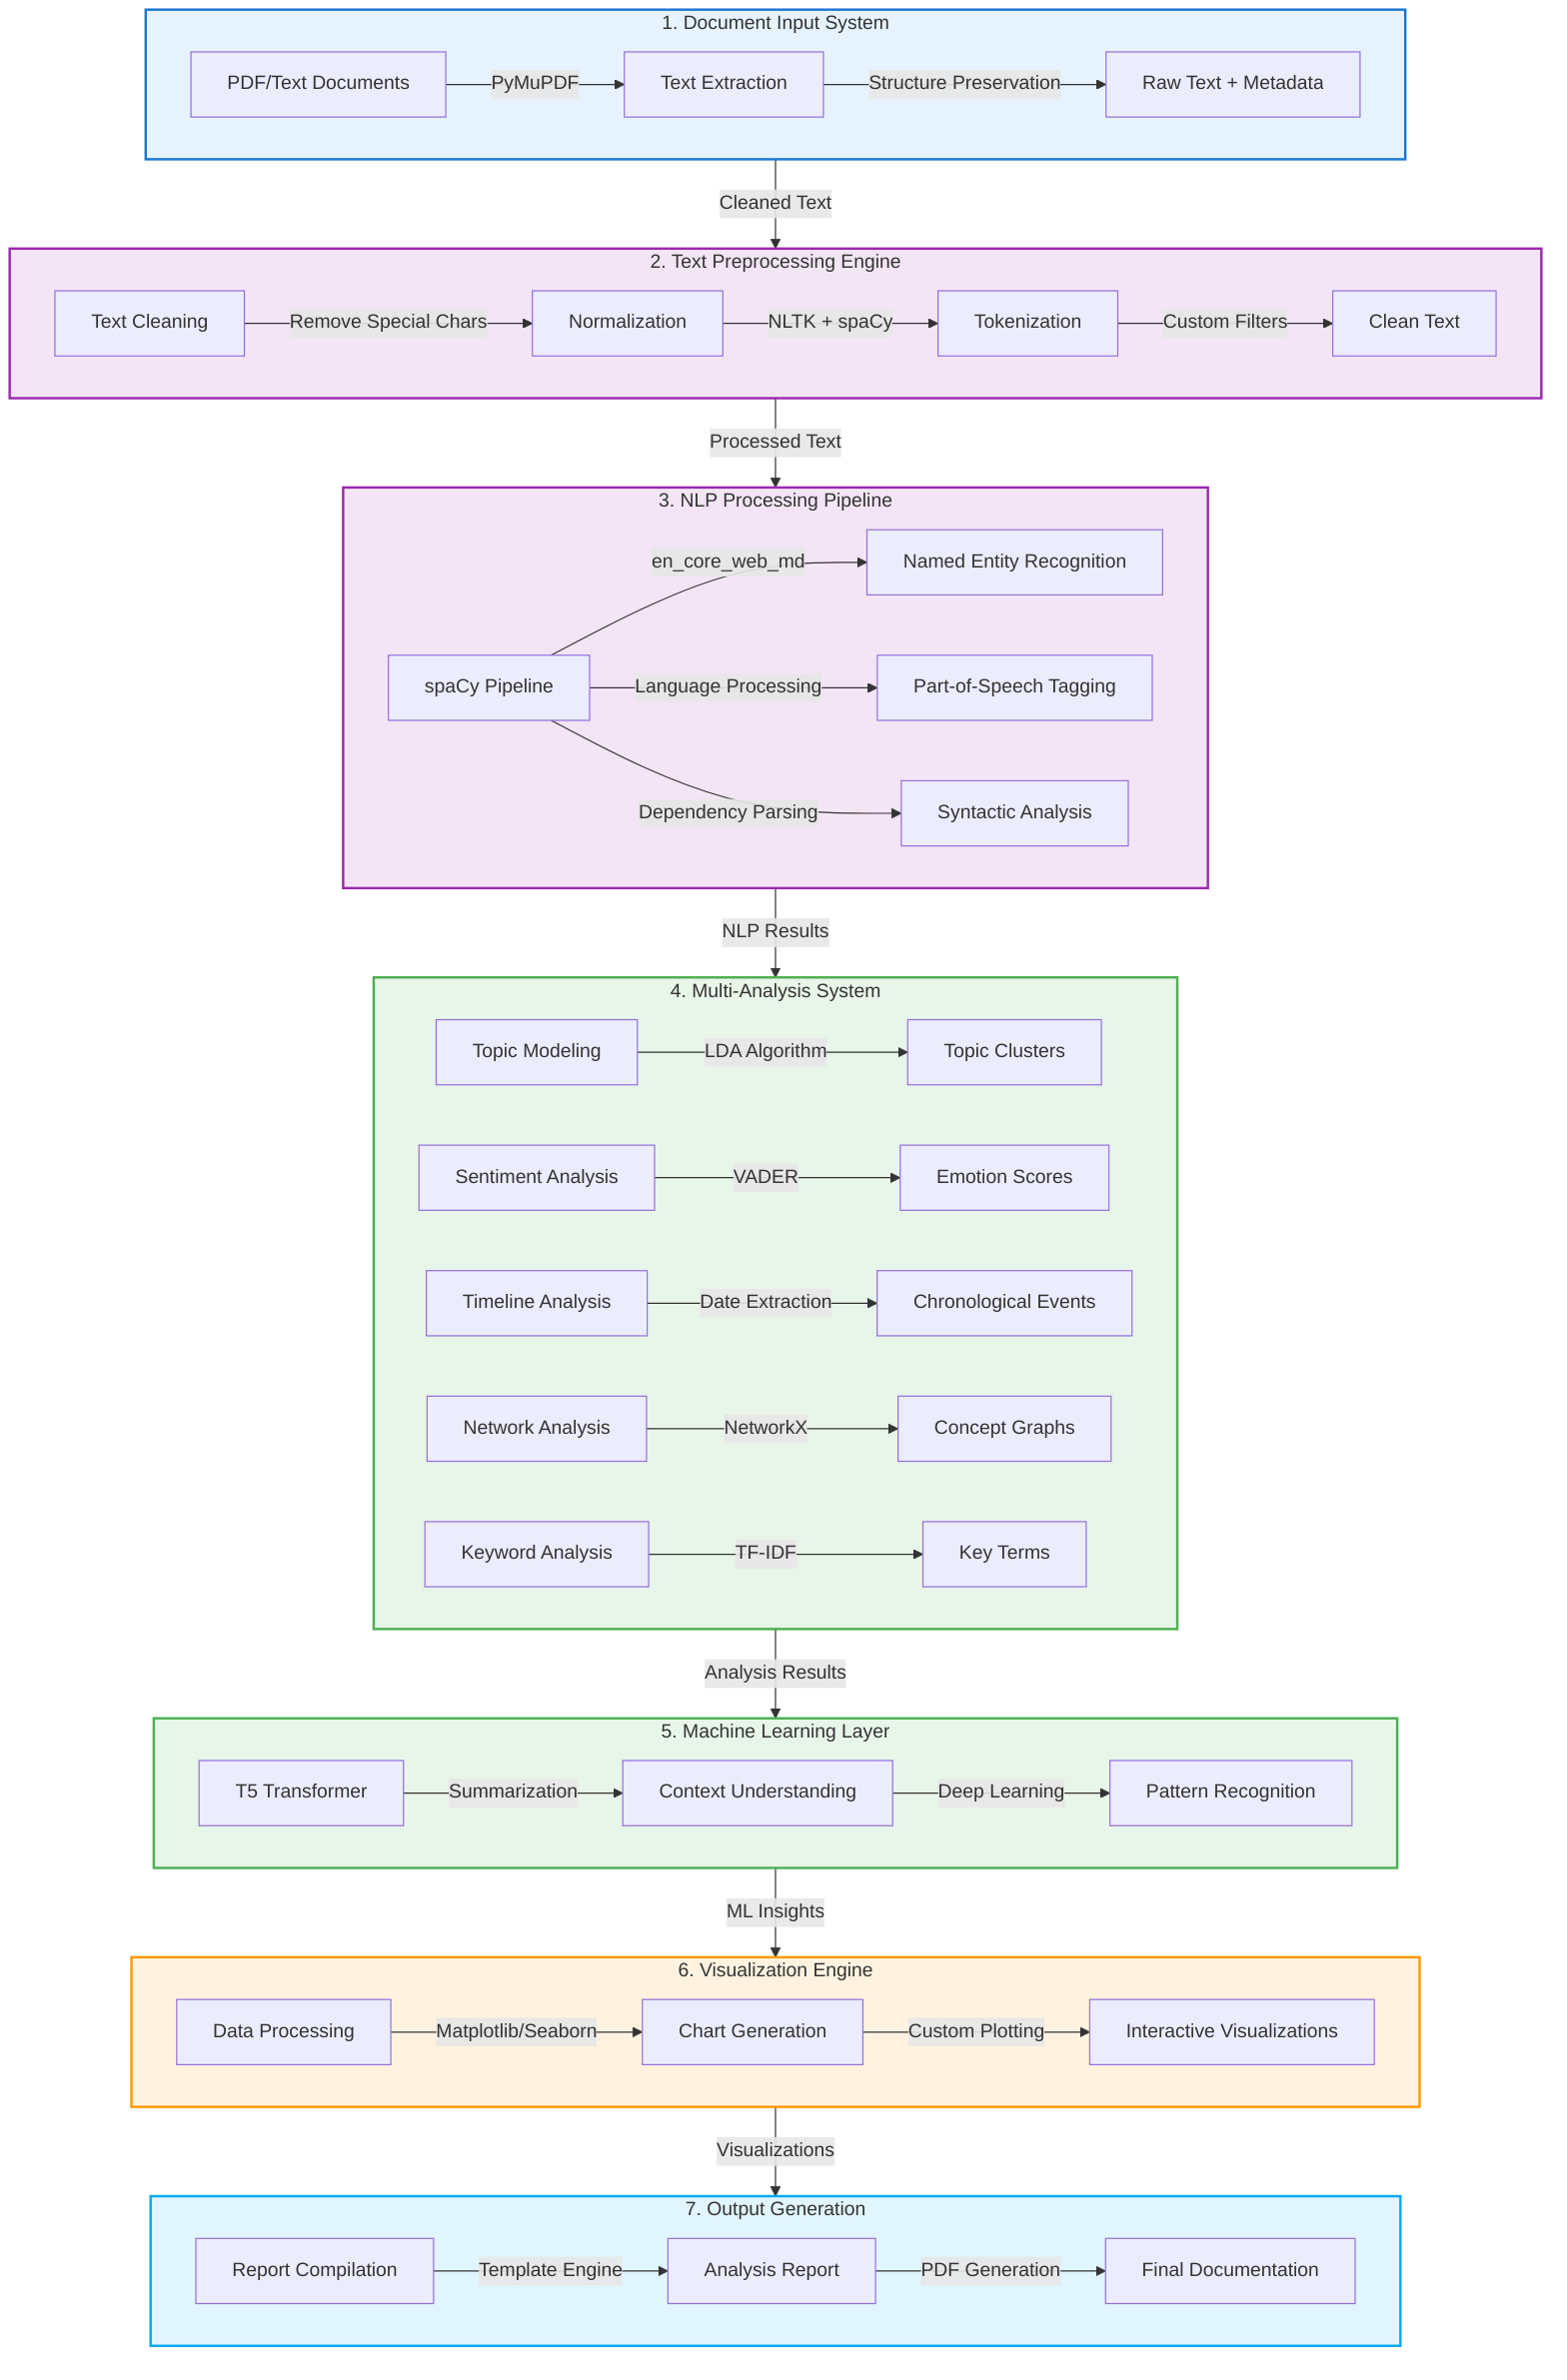 flowchart TD
    classDef inputClass fill:#e6f3ff,stroke:#1976d2,stroke-width:2px
    classDef processingClass fill:#f3e5f5,stroke:#9c27b0,stroke-width:2px
    classDef analysisClass fill:#e8f5e9,stroke:#4caf50,stroke-width:2px
    classDef visualClass fill:#fff3e0,stroke:#ff9800,stroke-width:2px
    classDef outputClass fill:#e1f5fe,stroke:#03a9f4,stroke-width:2px

    subgraph Input["1. Document Input System"]
        A1["PDF/Text Documents"] -->|PyMuPDF| A2["Text Extraction"]
        A2 -->|"Structure Preservation"| A3["Raw Text + Metadata"]
    end

    subgraph Preprocessing["2. Text Preprocessing Engine"]
        B1["Text Cleaning"] -->|"Remove Special Chars"| B2["Normalization"]
        B2 -->|"NLTK + spaCy"| B3["Tokenization"]
        B3 -->|"Custom Filters"| B4["Clean Text"]
    end

    subgraph NLP["3. NLP Processing Pipeline"]
        C1["spaCy Pipeline"] -->|"en_core_web_md"| C2["Named Entity Recognition"]
        C1 -->|"Language Processing"| C3["Part-of-Speech Tagging"]
        C1 -->|"Dependency Parsing"| C4["Syntactic Analysis"]
    end

    subgraph Analysis["4. Multi-Analysis System"]
        D1["Topic Modeling"] -->|"LDA Algorithm"| D2["Topic Clusters"]
        D3["Sentiment Analysis"] -->|"VADER"| D4["Emotion Scores"]
        D5["Timeline Analysis"] -->|"Date Extraction"| D6["Chronological Events"]
        D7["Network Analysis"] -->|"NetworkX"| D8["Concept Graphs"]
        D9["Keyword Analysis"] -->|"TF-IDF"| D10["Key Terms"]
    end

    subgraph ML["5. Machine Learning Layer"]
        E1["T5 Transformer"] -->|"Summarization"| E2["Context Understanding"]
        E2 -->|"Deep Learning"| E3["Pattern Recognition"]
    end

    subgraph Visualization["6. Visualization Engine"]
        F1["Data Processing"] -->|"Matplotlib/Seaborn"| F2["Chart Generation"]
        F2 -->|"Custom Plotting"| F3["Interactive Visualizations"]
    end

    subgraph Output["7. Output Generation"]
        G1["Report Compilation"] -->|"Template Engine"| G2["Analysis Report"]
        G2 -->|"PDF Generation"| G3["Final Documentation"]
    end

    Input -->|"Cleaned Text"| Preprocessing
    Preprocessing -->|"Processed Text"| NLP
    NLP -->|"NLP Results"| Analysis
    Analysis -->|"Analysis Results"| ML
    ML -->|"ML Insights"| Visualization
    Visualization -->|"Visualizations"| Output

    class Input inputClass
    class Preprocessing processingClass
    class NLP processingClass
    class Analysis analysisClass
    class ML analysisClass
    class Visualization visualClass
    class Output outputClass